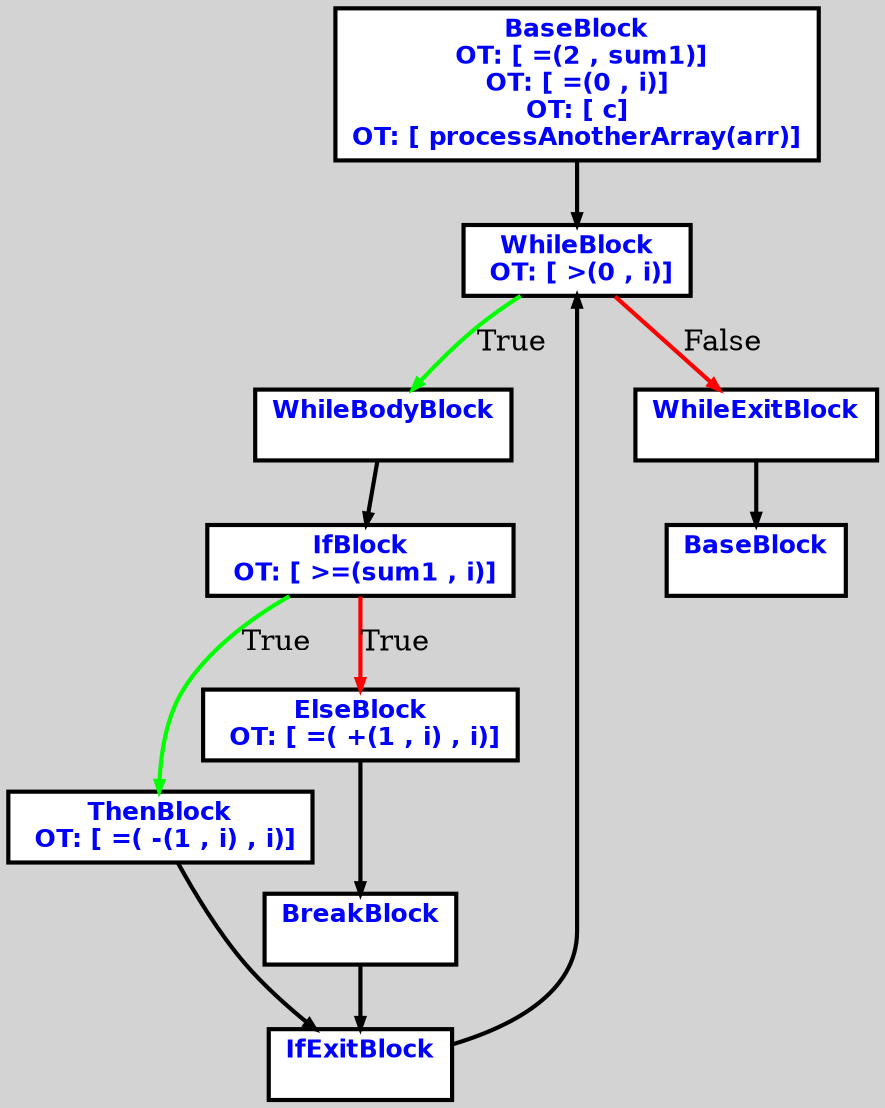 digraph G {
ordering=out;
ranksep=.4;
bgcolor="lightgrey";  node [shape=box, fixedsize=false, fontsize=12, fontname="Helvetica-bold", fontcolor="blue"
width=.25, height=.25, color="black", fillcolor="white", style="filled, solid, bold"];

edge [arrowsize=.5, color="black", style="bold"]    n000011A4434223C0 [label="BaseBlock\n OT: [ =(2 , sum1)]
OT: [ =(0 , i)]
OT: [ c]
OT: [ processAnotherArray(arr)]
"]
    n000011A443422420 [label="WhileBlock\n OT: [ >(0 , i)]
"]
    n000011A4434223C0 -> n000011A443422420
	   n000011A443422420 -> n000011A443422480 [ label = "True" color="green"]
    n000011A443422480 [label="WhileBodyBlock\n "]
    n000011A443422540 [label="IfBlock\n OT: [ >=(sum1 , i)]
"]
    n000011A443422480 -> n000011A443422540
    n000011A443422540 -> n000011A4434225A0 [label="True" color="green"]
    n000011A4434225A0 [label="ThenBlock\n OT: [ =( -(1 , i) , i)]
"]
    n000011A4434226C0 [label="IfExitBlock\n "]
    n000011A4434225A0 -> n000011A4434226C0
    n000011A4434226C0 -> n000011A443422420
    n000011A443422540 -> n000011A443422600 [label="True" color="red"]
    n000011A443422600 [label="ElseBlock\n OT: [ =( +(1 , i) , i)]
"]
    n000011A443422660 [label="BreakBlock\n "]
    n000011A443422600 -> n000011A443422660
    n000011A443422660 -> n000011A4434226C0
	   n000011A443422420 -> n000011A4434224E0 [ label = "False" color="red"]
    n000011A4434224E0 [label="WhileExitBlock\n "]
    n000011A443422720 [label="BaseBlock\n "]
    n000011A4434224E0 -> n000011A443422720
}
